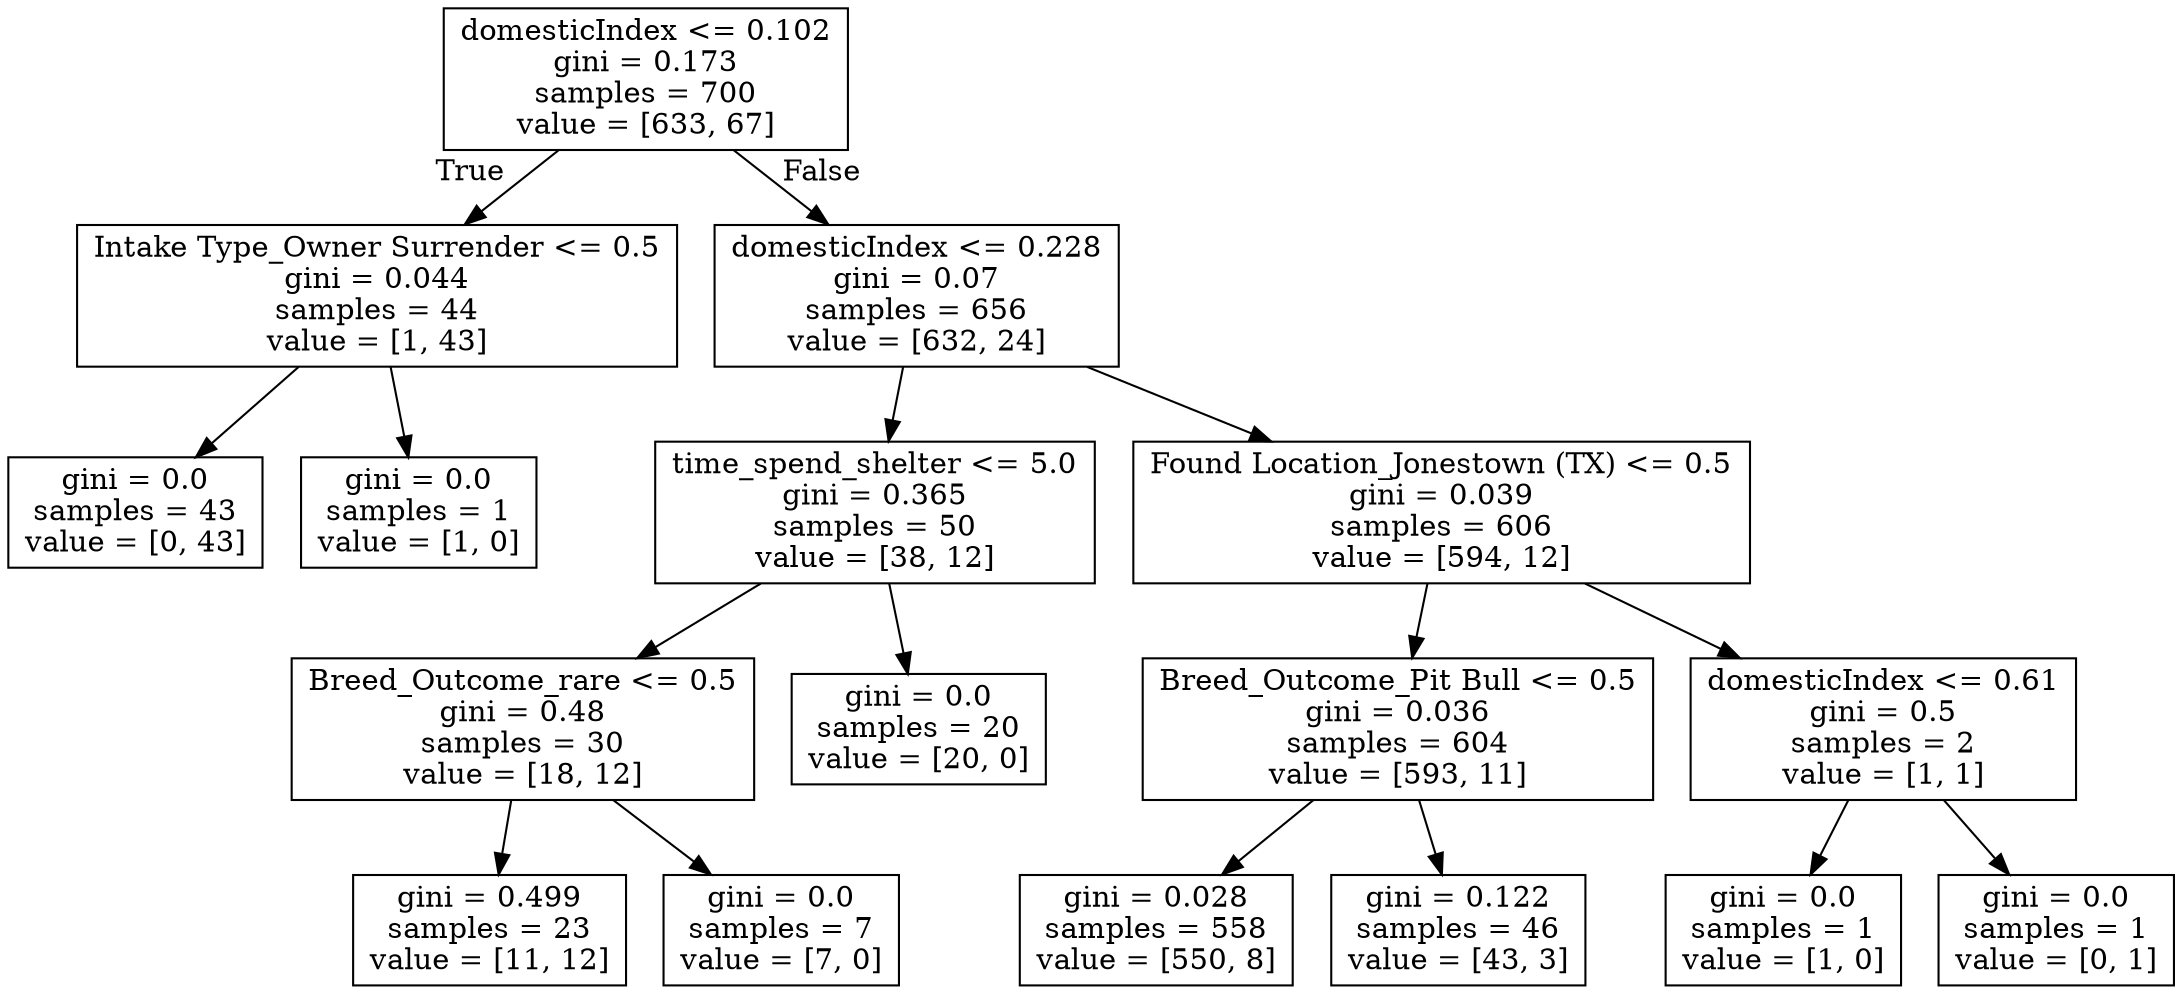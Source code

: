digraph Tree {
node [shape=box] ;
0 [label="domesticIndex <= 0.102\ngini = 0.173\nsamples = 700\nvalue = [633, 67]"] ;
1 [label="Intake Type_Owner Surrender <= 0.5\ngini = 0.044\nsamples = 44\nvalue = [1, 43]"] ;
0 -> 1 [labeldistance=2.5, labelangle=45, headlabel="True"] ;
2 [label="gini = 0.0\nsamples = 43\nvalue = [0, 43]"] ;
1 -> 2 ;
3 [label="gini = 0.0\nsamples = 1\nvalue = [1, 0]"] ;
1 -> 3 ;
4 [label="domesticIndex <= 0.228\ngini = 0.07\nsamples = 656\nvalue = [632, 24]"] ;
0 -> 4 [labeldistance=2.5, labelangle=-45, headlabel="False"] ;
5 [label="time_spend_shelter <= 5.0\ngini = 0.365\nsamples = 50\nvalue = [38, 12]"] ;
4 -> 5 ;
6 [label="Breed_Outcome_rare <= 0.5\ngini = 0.48\nsamples = 30\nvalue = [18, 12]"] ;
5 -> 6 ;
7 [label="gini = 0.499\nsamples = 23\nvalue = [11, 12]"] ;
6 -> 7 ;
8 [label="gini = 0.0\nsamples = 7\nvalue = [7, 0]"] ;
6 -> 8 ;
9 [label="gini = 0.0\nsamples = 20\nvalue = [20, 0]"] ;
5 -> 9 ;
10 [label="Found Location_Jonestown (TX) <= 0.5\ngini = 0.039\nsamples = 606\nvalue = [594, 12]"] ;
4 -> 10 ;
11 [label="Breed_Outcome_Pit Bull <= 0.5\ngini = 0.036\nsamples = 604\nvalue = [593, 11]"] ;
10 -> 11 ;
12 [label="gini = 0.028\nsamples = 558\nvalue = [550, 8]"] ;
11 -> 12 ;
13 [label="gini = 0.122\nsamples = 46\nvalue = [43, 3]"] ;
11 -> 13 ;
14 [label="domesticIndex <= 0.61\ngini = 0.5\nsamples = 2\nvalue = [1, 1]"] ;
10 -> 14 ;
15 [label="gini = 0.0\nsamples = 1\nvalue = [1, 0]"] ;
14 -> 15 ;
16 [label="gini = 0.0\nsamples = 1\nvalue = [0, 1]"] ;
14 -> 16 ;
}